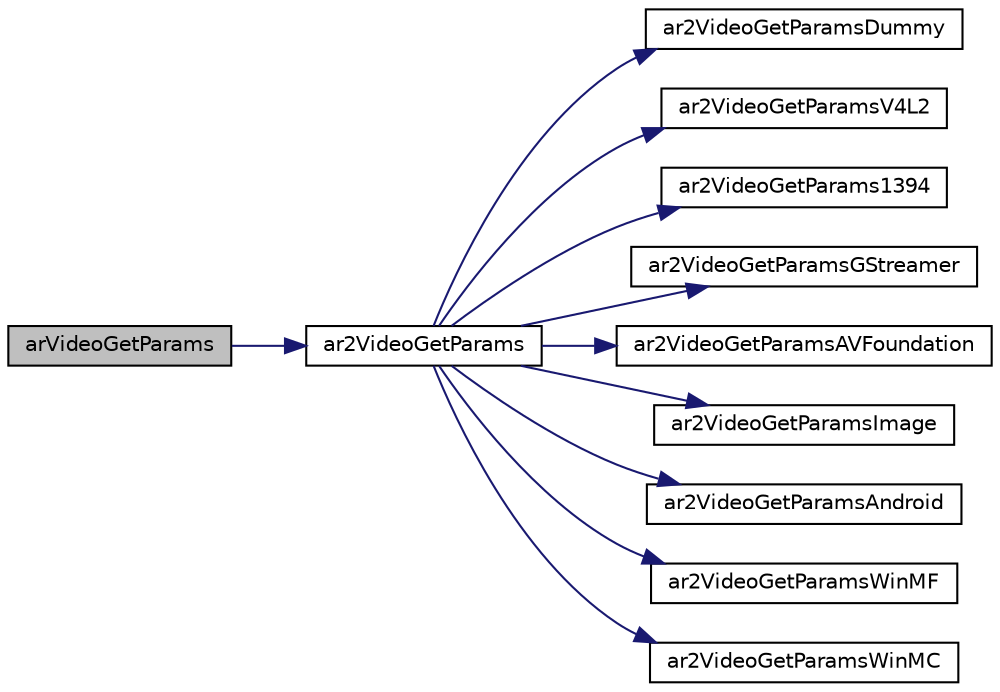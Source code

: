 digraph "arVideoGetParams"
{
 // INTERACTIVE_SVG=YES
  edge [fontname="Helvetica",fontsize="10",labelfontname="Helvetica",labelfontsize="10"];
  node [fontname="Helvetica",fontsize="10",shape=record];
  rankdir="LR";
  Node1 [label="arVideoGetParams",height=0.2,width=0.4,color="black", fillcolor="grey75", style="filled", fontcolor="black"];
  Node1 -> Node2 [color="midnightblue",fontsize="10",style="solid",fontname="Helvetica"];
  Node2 [label="ar2VideoGetParams",height=0.2,width=0.4,color="black", fillcolor="white", style="filled",URL="$video_8h.html#af3e604c99c5ee097c1ab020773839ac3"];
  Node2 -> Node3 [color="midnightblue",fontsize="10",style="solid",fontname="Helvetica"];
  Node3 [label="ar2VideoGetParamsDummy",height=0.2,width=0.4,color="black", fillcolor="white", style="filled",URL="$video_dummy_8h.html#af243a7b03152d3bebfe37d034be82c00"];
  Node2 -> Node4 [color="midnightblue",fontsize="10",style="solid",fontname="Helvetica"];
  Node4 [label="ar2VideoGetParamsV4L2",height=0.2,width=0.4,color="black", fillcolor="white", style="filled",URL="$video_v4_l2_8h.html#a8f713a8ac5a396be2b5eb434c73281d7"];
  Node2 -> Node5 [color="midnightblue",fontsize="10",style="solid",fontname="Helvetica"];
  Node5 [label="ar2VideoGetParams1394",height=0.2,width=0.4,color="black", fillcolor="white", style="filled",URL="$video1394_8h.html#a241c2df2b52134961c16abf929f81a80"];
  Node2 -> Node6 [color="midnightblue",fontsize="10",style="solid",fontname="Helvetica"];
  Node6 [label="ar2VideoGetParamsGStreamer",height=0.2,width=0.4,color="black", fillcolor="white", style="filled",URL="$video_g_streamer_8h.html#a439c87347465964e37a63ae632ae268d"];
  Node2 -> Node7 [color="midnightblue",fontsize="10",style="solid",fontname="Helvetica"];
  Node7 [label="ar2VideoGetParamsAVFoundation",height=0.2,width=0.4,color="black", fillcolor="white", style="filled",URL="$video_a_v_foundation_8h.html#a85f64ee5cbd1fc33e269eca57e77a4ec"];
  Node2 -> Node8 [color="midnightblue",fontsize="10",style="solid",fontname="Helvetica"];
  Node8 [label="ar2VideoGetParamsImage",height=0.2,width=0.4,color="black", fillcolor="white", style="filled",URL="$video_image_8h.html#aa405bbd4730bde58766b5dc3c1608ba9"];
  Node2 -> Node9 [color="midnightblue",fontsize="10",style="solid",fontname="Helvetica"];
  Node9 [label="ar2VideoGetParamsAndroid",height=0.2,width=0.4,color="black", fillcolor="white", style="filled",URL="$video_android_8h.html#a888e17328a94cfac651e1333fd50fd24"];
  Node2 -> Node10 [color="midnightblue",fontsize="10",style="solid",fontname="Helvetica"];
  Node10 [label="ar2VideoGetParamsWinMF",height=0.2,width=0.4,color="black", fillcolor="white", style="filled",URL="$video_windows_media_foundation_8h.html#a84f9ddb4e007f614fb5824c1d7076459"];
  Node2 -> Node11 [color="midnightblue",fontsize="10",style="solid",fontname="Helvetica"];
  Node11 [label="ar2VideoGetParamsWinMC",height=0.2,width=0.4,color="black", fillcolor="white", style="filled",URL="$video_windows_media_capture_8h.html#a974458a1e8622fc7758e4b42c182a5b5"];
}

